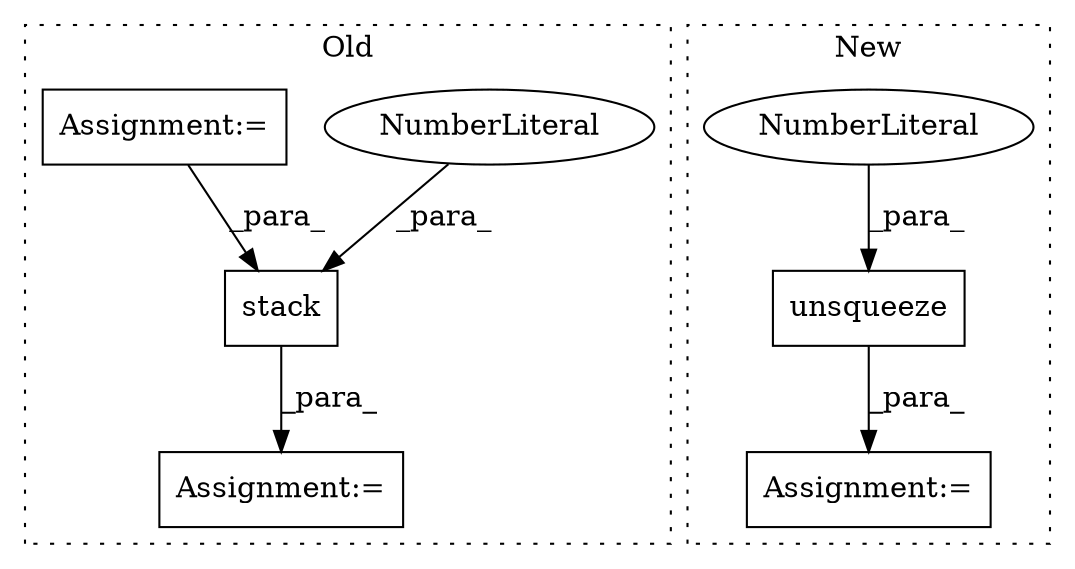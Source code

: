 digraph G {
subgraph cluster0 {
1 [label="stack" a="32" s="8031,8051" l="6,1" shape="box"];
4 [label="NumberLiteral" a="34" s="8050" l="1" shape="ellipse"];
6 [label="Assignment:=" a="7" s="7655" l="1" shape="box"];
7 [label="Assignment:=" a="7" s="8024" l="1" shape="box"];
label = "Old";
style="dotted";
}
subgraph cluster1 {
2 [label="unsqueeze" a="32" s="7363,7374" l="10,1" shape="box"];
3 [label="NumberLiteral" a="34" s="7373" l="1" shape="ellipse"];
5 [label="Assignment:=" a="7" s="7321" l="1" shape="box"];
label = "New";
style="dotted";
}
1 -> 7 [label="_para_"];
2 -> 5 [label="_para_"];
3 -> 2 [label="_para_"];
4 -> 1 [label="_para_"];
6 -> 1 [label="_para_"];
}
